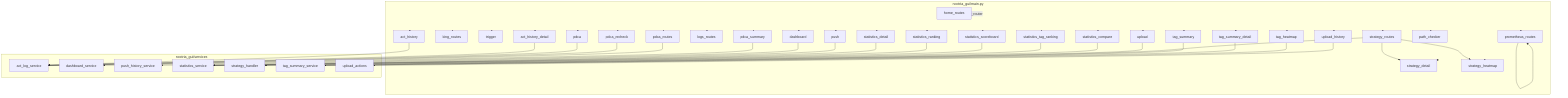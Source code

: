 flowchart TD
  subgraph GUI_Main["noctria_gui/main.py"]
    direction TB
    HOME["home_routes"]
    DASHBOARD["dashboard"]
    KING["king_routes"]
    TRIGGER["trigger"]
    UPLOAD["upload"]
    UPLOAD_HISTORY["upload_history"]
    ACT_HISTORY["act_history"]
    ACT_HISTORY_DETAIL["act_history_detail"]
    LOGS["logs_routes"]
    PDCA["pdca"]
    PDCA_RECHECK["pdca_recheck"]
    PDCA_ROUTES["pdca_routes"]
    PDCA_SUMMARY["pdca_summary"]
    PUSH["push"]
    STRATEGY_ROUTES["strategy_routes"]
    STRATEGY_DETAIL["strategy_detail"]
    STRATEGY_HEATMAP["strategy_heatmap"]
    STAT_DETAIL["statistics_detail"]
    STAT_RANKING["statistics_ranking"]
    STAT_SCOREBOARD["statistics_scoreboard"]
    STAT_TAG_RANKING["statistics_tag_ranking"]
    STAT_COMPARE["statistics_compare"]
    TAG_SUMMARY["tag_summary"]
    TAG_SUMMARY_DETAIL["tag_summary_detail"]
    TAG_HEATMAP["tag_heatmap"]
    PATH_CHECKER["path_checker"]
    PROMETHEUS_ROUTES["prometheus_routes"]
  end

  subgraph Services["noctria_gui/services"]
    ACT_LOG_SERVICE["act_log_service"]
    DASHBOARD_SERVICE["dashboard_service"]
    PUSH_HISTORY_SERVICE["push_history_service"]
    STATISTICS_SERVICE["statistics_service"]
    STRATEGY_HANDLER["strategy_handler"]
    TAG_SUMMARY_SERVICE["tag_summary_service"]
    UPLOAD_ACTIONS["upload_actions"]
  end

  %% GUI Mainから各Routesへのinclude
  GUI_Main -->|include_router| HOME
  GUI_Main --> DASHBOARD
  GUI_Main --> KING
  GUI_Main --> TRIGGER
  GUI_Main --> UPLOAD
  GUI_Main --> UPLOAD_HISTORY
  GUI_Main --> ACT_HISTORY
  GUI_Main --> ACT_HISTORY_DETAIL
  GUI_Main --> LOGS
  GUI_Main --> PDCA
  GUI_Main --> PDCA_RECHECK
  GUI_Main --> PDCA_ROUTES
  GUI_Main --> PDCA_SUMMARY
  GUI_Main --> PUSH
  GUI_Main --> STRATEGY_ROUTES
  GUI_Main --> STRATEGY_DETAIL
  GUI_Main --> STRATEGY_HEATMAP
  GUI_Main --> STAT_DETAIL
  GUI_Main --> STAT_RANKING
  GUI_Main --> STAT_SCOREBOARD
  GUI_Main --> STAT_TAG_RANKING
  GUI_Main --> STAT_COMPARE
  GUI_Main --> TAG_SUMMARY
  GUI_Main --> TAG_SUMMARY_DETAIL
  GUI_Main --> TAG_HEATMAP
  GUI_Main --> PATH_CHECKER
  GUI_Main --> PROMETHEUS_ROUTES

  %% Routes が Service を利用
  ACT_HISTORY --> ACT_LOG_SERVICE
  ACT_HISTORY_DETAIL --> ACT_LOG_SERVICE
  PDCA --> ACT_LOG_SERVICE
  PDCA_RECHECK --> ACT_LOG_SERVICE
  PDCA_ROUTES --> ACT_LOG_SERVICE
  PDCA_SUMMARY --> ACT_LOG_SERVICE

  DASHBOARD --> DASHBOARD_SERVICE
  PUSH --> PUSH_HISTORY_SERVICE
  STAT_DETAIL --> STATISTICS_SERVICE
  STAT_RANKING --> STATISTICS_SERVICE
  STAT_SCOREBOARD --> STATISTICS_SERVICE
  STAT_TAG_RANKING --> STATISTICS_SERVICE
  STAT_COMPARE --> STATISTICS_SERVICE
  TAG_SUMMARY --> TAG_SUMMARY_SERVICE
  TAG_SUMMARY_DETAIL --> TAG_SUMMARY_SERVICE
  TAG_HEATMAP --> TAG_SUMMARY_SERVICE
  UPLOAD --> STRATEGY_HANDLER
  UPLOAD_HISTORY --> UPLOAD_ACTIONS
  STRATEGY_ROUTES --> STRATEGY_HANDLER

  PROMETHEUS_ROUTES --> PROMETHEUS_ROUTES

  %% 戦略関連 Routes
  STRATEGY_ROUTES --> STRATEGY_DETAIL
  STRATEGY_ROUTES --> STRATEGY_HEATMAP